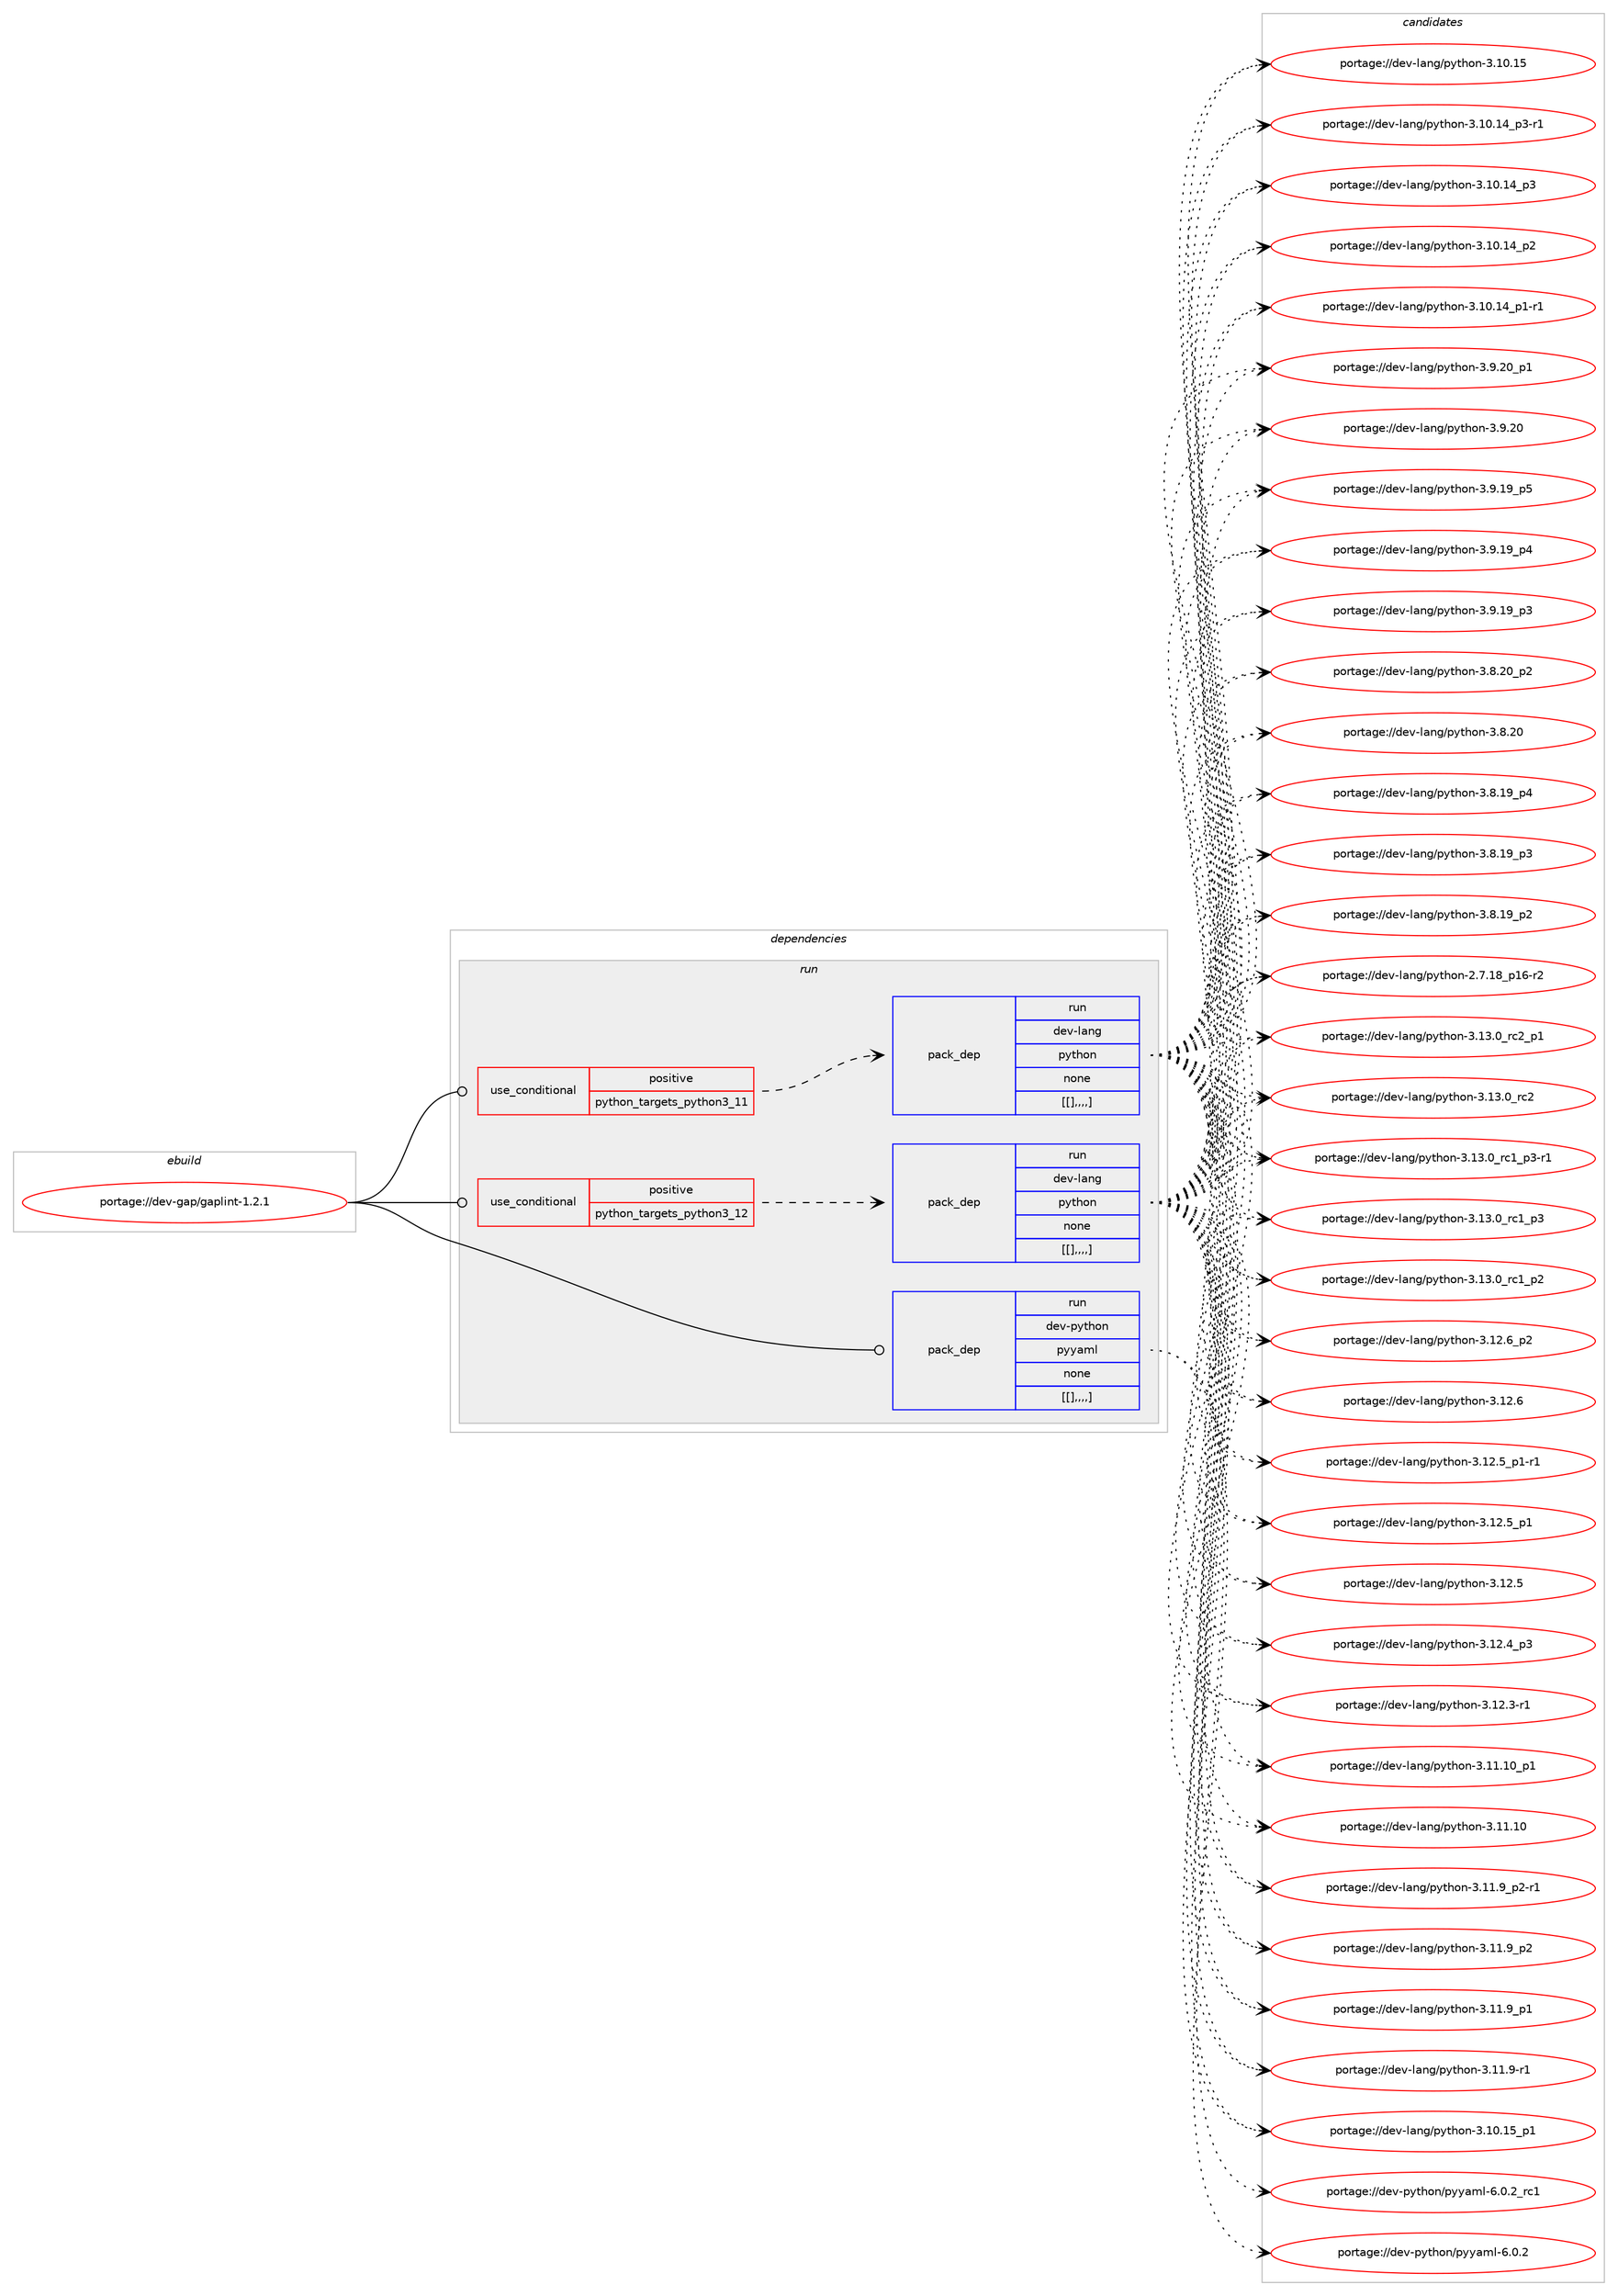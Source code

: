 digraph prolog {

# *************
# Graph options
# *************

newrank=true;
concentrate=true;
compound=true;
graph [rankdir=LR,fontname=Helvetica,fontsize=10,ranksep=1.5];#, ranksep=2.5, nodesep=0.2];
edge  [arrowhead=vee];
node  [fontname=Helvetica,fontsize=10];

# **********
# The ebuild
# **********

subgraph cluster_leftcol {
color=gray;
label=<<i>ebuild</i>>;
id [label="portage://dev-gap/gaplint-1.2.1", color=red, width=4, href="../dev-gap/gaplint-1.2.1.svg"];
}

# ****************
# The dependencies
# ****************

subgraph cluster_midcol {
color=gray;
label=<<i>dependencies</i>>;
subgraph cluster_compile {
fillcolor="#eeeeee";
style=filled;
label=<<i>compile</i>>;
}
subgraph cluster_compileandrun {
fillcolor="#eeeeee";
style=filled;
label=<<i>compile and run</i>>;
}
subgraph cluster_run {
fillcolor="#eeeeee";
style=filled;
label=<<i>run</i>>;
subgraph cond20664 {
dependency76291 [label=<<TABLE BORDER="0" CELLBORDER="1" CELLSPACING="0" CELLPADDING="4"><TR><TD ROWSPAN="3" CELLPADDING="10">use_conditional</TD></TR><TR><TD>positive</TD></TR><TR><TD>python_targets_python3_11</TD></TR></TABLE>>, shape=none, color=red];
subgraph pack54682 {
dependency76292 [label=<<TABLE BORDER="0" CELLBORDER="1" CELLSPACING="0" CELLPADDING="4" WIDTH="220"><TR><TD ROWSPAN="6" CELLPADDING="30">pack_dep</TD></TR><TR><TD WIDTH="110">run</TD></TR><TR><TD>dev-lang</TD></TR><TR><TD>python</TD></TR><TR><TD>none</TD></TR><TR><TD>[[],,,,]</TD></TR></TABLE>>, shape=none, color=blue];
}
dependency76291:e -> dependency76292:w [weight=20,style="dashed",arrowhead="vee"];
}
id:e -> dependency76291:w [weight=20,style="solid",arrowhead="odot"];
subgraph cond20665 {
dependency76293 [label=<<TABLE BORDER="0" CELLBORDER="1" CELLSPACING="0" CELLPADDING="4"><TR><TD ROWSPAN="3" CELLPADDING="10">use_conditional</TD></TR><TR><TD>positive</TD></TR><TR><TD>python_targets_python3_12</TD></TR></TABLE>>, shape=none, color=red];
subgraph pack54683 {
dependency76294 [label=<<TABLE BORDER="0" CELLBORDER="1" CELLSPACING="0" CELLPADDING="4" WIDTH="220"><TR><TD ROWSPAN="6" CELLPADDING="30">pack_dep</TD></TR><TR><TD WIDTH="110">run</TD></TR><TR><TD>dev-lang</TD></TR><TR><TD>python</TD></TR><TR><TD>none</TD></TR><TR><TD>[[],,,,]</TD></TR></TABLE>>, shape=none, color=blue];
}
dependency76293:e -> dependency76294:w [weight=20,style="dashed",arrowhead="vee"];
}
id:e -> dependency76293:w [weight=20,style="solid",arrowhead="odot"];
subgraph pack54684 {
dependency76295 [label=<<TABLE BORDER="0" CELLBORDER="1" CELLSPACING="0" CELLPADDING="4" WIDTH="220"><TR><TD ROWSPAN="6" CELLPADDING="30">pack_dep</TD></TR><TR><TD WIDTH="110">run</TD></TR><TR><TD>dev-python</TD></TR><TR><TD>pyyaml</TD></TR><TR><TD>none</TD></TR><TR><TD>[[],,,,]</TD></TR></TABLE>>, shape=none, color=blue];
}
id:e -> dependency76295:w [weight=20,style="solid",arrowhead="odot"];
}
}

# **************
# The candidates
# **************

subgraph cluster_choices {
rank=same;
color=gray;
label=<<i>candidates</i>>;

subgraph choice54682 {
color=black;
nodesep=1;
choice100101118451089711010347112121116104111110455146495146489511499509511249 [label="portage://dev-lang/python-3.13.0_rc2_p1", color=red, width=4,href="../dev-lang/python-3.13.0_rc2_p1.svg"];
choice10010111845108971101034711212111610411111045514649514648951149950 [label="portage://dev-lang/python-3.13.0_rc2", color=red, width=4,href="../dev-lang/python-3.13.0_rc2.svg"];
choice1001011184510897110103471121211161041111104551464951464895114994995112514511449 [label="portage://dev-lang/python-3.13.0_rc1_p3-r1", color=red, width=4,href="../dev-lang/python-3.13.0_rc1_p3-r1.svg"];
choice100101118451089711010347112121116104111110455146495146489511499499511251 [label="portage://dev-lang/python-3.13.0_rc1_p3", color=red, width=4,href="../dev-lang/python-3.13.0_rc1_p3.svg"];
choice100101118451089711010347112121116104111110455146495146489511499499511250 [label="portage://dev-lang/python-3.13.0_rc1_p2", color=red, width=4,href="../dev-lang/python-3.13.0_rc1_p2.svg"];
choice100101118451089711010347112121116104111110455146495046549511250 [label="portage://dev-lang/python-3.12.6_p2", color=red, width=4,href="../dev-lang/python-3.12.6_p2.svg"];
choice10010111845108971101034711212111610411111045514649504654 [label="portage://dev-lang/python-3.12.6", color=red, width=4,href="../dev-lang/python-3.12.6.svg"];
choice1001011184510897110103471121211161041111104551464950465395112494511449 [label="portage://dev-lang/python-3.12.5_p1-r1", color=red, width=4,href="../dev-lang/python-3.12.5_p1-r1.svg"];
choice100101118451089711010347112121116104111110455146495046539511249 [label="portage://dev-lang/python-3.12.5_p1", color=red, width=4,href="../dev-lang/python-3.12.5_p1.svg"];
choice10010111845108971101034711212111610411111045514649504653 [label="portage://dev-lang/python-3.12.5", color=red, width=4,href="../dev-lang/python-3.12.5.svg"];
choice100101118451089711010347112121116104111110455146495046529511251 [label="portage://dev-lang/python-3.12.4_p3", color=red, width=4,href="../dev-lang/python-3.12.4_p3.svg"];
choice100101118451089711010347112121116104111110455146495046514511449 [label="portage://dev-lang/python-3.12.3-r1", color=red, width=4,href="../dev-lang/python-3.12.3-r1.svg"];
choice10010111845108971101034711212111610411111045514649494649489511249 [label="portage://dev-lang/python-3.11.10_p1", color=red, width=4,href="../dev-lang/python-3.11.10_p1.svg"];
choice1001011184510897110103471121211161041111104551464949464948 [label="portage://dev-lang/python-3.11.10", color=red, width=4,href="../dev-lang/python-3.11.10.svg"];
choice1001011184510897110103471121211161041111104551464949465795112504511449 [label="portage://dev-lang/python-3.11.9_p2-r1", color=red, width=4,href="../dev-lang/python-3.11.9_p2-r1.svg"];
choice100101118451089711010347112121116104111110455146494946579511250 [label="portage://dev-lang/python-3.11.9_p2", color=red, width=4,href="../dev-lang/python-3.11.9_p2.svg"];
choice100101118451089711010347112121116104111110455146494946579511249 [label="portage://dev-lang/python-3.11.9_p1", color=red, width=4,href="../dev-lang/python-3.11.9_p1.svg"];
choice100101118451089711010347112121116104111110455146494946574511449 [label="portage://dev-lang/python-3.11.9-r1", color=red, width=4,href="../dev-lang/python-3.11.9-r1.svg"];
choice10010111845108971101034711212111610411111045514649484649539511249 [label="portage://dev-lang/python-3.10.15_p1", color=red, width=4,href="../dev-lang/python-3.10.15_p1.svg"];
choice1001011184510897110103471121211161041111104551464948464953 [label="portage://dev-lang/python-3.10.15", color=red, width=4,href="../dev-lang/python-3.10.15.svg"];
choice100101118451089711010347112121116104111110455146494846495295112514511449 [label="portage://dev-lang/python-3.10.14_p3-r1", color=red, width=4,href="../dev-lang/python-3.10.14_p3-r1.svg"];
choice10010111845108971101034711212111610411111045514649484649529511251 [label="portage://dev-lang/python-3.10.14_p3", color=red, width=4,href="../dev-lang/python-3.10.14_p3.svg"];
choice10010111845108971101034711212111610411111045514649484649529511250 [label="portage://dev-lang/python-3.10.14_p2", color=red, width=4,href="../dev-lang/python-3.10.14_p2.svg"];
choice100101118451089711010347112121116104111110455146494846495295112494511449 [label="portage://dev-lang/python-3.10.14_p1-r1", color=red, width=4,href="../dev-lang/python-3.10.14_p1-r1.svg"];
choice100101118451089711010347112121116104111110455146574650489511249 [label="portage://dev-lang/python-3.9.20_p1", color=red, width=4,href="../dev-lang/python-3.9.20_p1.svg"];
choice10010111845108971101034711212111610411111045514657465048 [label="portage://dev-lang/python-3.9.20", color=red, width=4,href="../dev-lang/python-3.9.20.svg"];
choice100101118451089711010347112121116104111110455146574649579511253 [label="portage://dev-lang/python-3.9.19_p5", color=red, width=4,href="../dev-lang/python-3.9.19_p5.svg"];
choice100101118451089711010347112121116104111110455146574649579511252 [label="portage://dev-lang/python-3.9.19_p4", color=red, width=4,href="../dev-lang/python-3.9.19_p4.svg"];
choice100101118451089711010347112121116104111110455146574649579511251 [label="portage://dev-lang/python-3.9.19_p3", color=red, width=4,href="../dev-lang/python-3.9.19_p3.svg"];
choice100101118451089711010347112121116104111110455146564650489511250 [label="portage://dev-lang/python-3.8.20_p2", color=red, width=4,href="../dev-lang/python-3.8.20_p2.svg"];
choice10010111845108971101034711212111610411111045514656465048 [label="portage://dev-lang/python-3.8.20", color=red, width=4,href="../dev-lang/python-3.8.20.svg"];
choice100101118451089711010347112121116104111110455146564649579511252 [label="portage://dev-lang/python-3.8.19_p4", color=red, width=4,href="../dev-lang/python-3.8.19_p4.svg"];
choice100101118451089711010347112121116104111110455146564649579511251 [label="portage://dev-lang/python-3.8.19_p3", color=red, width=4,href="../dev-lang/python-3.8.19_p3.svg"];
choice100101118451089711010347112121116104111110455146564649579511250 [label="portage://dev-lang/python-3.8.19_p2", color=red, width=4,href="../dev-lang/python-3.8.19_p2.svg"];
choice100101118451089711010347112121116104111110455046554649569511249544511450 [label="portage://dev-lang/python-2.7.18_p16-r2", color=red, width=4,href="../dev-lang/python-2.7.18_p16-r2.svg"];
dependency76292:e -> choice100101118451089711010347112121116104111110455146495146489511499509511249:w [style=dotted,weight="100"];
dependency76292:e -> choice10010111845108971101034711212111610411111045514649514648951149950:w [style=dotted,weight="100"];
dependency76292:e -> choice1001011184510897110103471121211161041111104551464951464895114994995112514511449:w [style=dotted,weight="100"];
dependency76292:e -> choice100101118451089711010347112121116104111110455146495146489511499499511251:w [style=dotted,weight="100"];
dependency76292:e -> choice100101118451089711010347112121116104111110455146495146489511499499511250:w [style=dotted,weight="100"];
dependency76292:e -> choice100101118451089711010347112121116104111110455146495046549511250:w [style=dotted,weight="100"];
dependency76292:e -> choice10010111845108971101034711212111610411111045514649504654:w [style=dotted,weight="100"];
dependency76292:e -> choice1001011184510897110103471121211161041111104551464950465395112494511449:w [style=dotted,weight="100"];
dependency76292:e -> choice100101118451089711010347112121116104111110455146495046539511249:w [style=dotted,weight="100"];
dependency76292:e -> choice10010111845108971101034711212111610411111045514649504653:w [style=dotted,weight="100"];
dependency76292:e -> choice100101118451089711010347112121116104111110455146495046529511251:w [style=dotted,weight="100"];
dependency76292:e -> choice100101118451089711010347112121116104111110455146495046514511449:w [style=dotted,weight="100"];
dependency76292:e -> choice10010111845108971101034711212111610411111045514649494649489511249:w [style=dotted,weight="100"];
dependency76292:e -> choice1001011184510897110103471121211161041111104551464949464948:w [style=dotted,weight="100"];
dependency76292:e -> choice1001011184510897110103471121211161041111104551464949465795112504511449:w [style=dotted,weight="100"];
dependency76292:e -> choice100101118451089711010347112121116104111110455146494946579511250:w [style=dotted,weight="100"];
dependency76292:e -> choice100101118451089711010347112121116104111110455146494946579511249:w [style=dotted,weight="100"];
dependency76292:e -> choice100101118451089711010347112121116104111110455146494946574511449:w [style=dotted,weight="100"];
dependency76292:e -> choice10010111845108971101034711212111610411111045514649484649539511249:w [style=dotted,weight="100"];
dependency76292:e -> choice1001011184510897110103471121211161041111104551464948464953:w [style=dotted,weight="100"];
dependency76292:e -> choice100101118451089711010347112121116104111110455146494846495295112514511449:w [style=dotted,weight="100"];
dependency76292:e -> choice10010111845108971101034711212111610411111045514649484649529511251:w [style=dotted,weight="100"];
dependency76292:e -> choice10010111845108971101034711212111610411111045514649484649529511250:w [style=dotted,weight="100"];
dependency76292:e -> choice100101118451089711010347112121116104111110455146494846495295112494511449:w [style=dotted,weight="100"];
dependency76292:e -> choice100101118451089711010347112121116104111110455146574650489511249:w [style=dotted,weight="100"];
dependency76292:e -> choice10010111845108971101034711212111610411111045514657465048:w [style=dotted,weight="100"];
dependency76292:e -> choice100101118451089711010347112121116104111110455146574649579511253:w [style=dotted,weight="100"];
dependency76292:e -> choice100101118451089711010347112121116104111110455146574649579511252:w [style=dotted,weight="100"];
dependency76292:e -> choice100101118451089711010347112121116104111110455146574649579511251:w [style=dotted,weight="100"];
dependency76292:e -> choice100101118451089711010347112121116104111110455146564650489511250:w [style=dotted,weight="100"];
dependency76292:e -> choice10010111845108971101034711212111610411111045514656465048:w [style=dotted,weight="100"];
dependency76292:e -> choice100101118451089711010347112121116104111110455146564649579511252:w [style=dotted,weight="100"];
dependency76292:e -> choice100101118451089711010347112121116104111110455146564649579511251:w [style=dotted,weight="100"];
dependency76292:e -> choice100101118451089711010347112121116104111110455146564649579511250:w [style=dotted,weight="100"];
dependency76292:e -> choice100101118451089711010347112121116104111110455046554649569511249544511450:w [style=dotted,weight="100"];
}
subgraph choice54683 {
color=black;
nodesep=1;
choice100101118451089711010347112121116104111110455146495146489511499509511249 [label="portage://dev-lang/python-3.13.0_rc2_p1", color=red, width=4,href="../dev-lang/python-3.13.0_rc2_p1.svg"];
choice10010111845108971101034711212111610411111045514649514648951149950 [label="portage://dev-lang/python-3.13.0_rc2", color=red, width=4,href="../dev-lang/python-3.13.0_rc2.svg"];
choice1001011184510897110103471121211161041111104551464951464895114994995112514511449 [label="portage://dev-lang/python-3.13.0_rc1_p3-r1", color=red, width=4,href="../dev-lang/python-3.13.0_rc1_p3-r1.svg"];
choice100101118451089711010347112121116104111110455146495146489511499499511251 [label="portage://dev-lang/python-3.13.0_rc1_p3", color=red, width=4,href="../dev-lang/python-3.13.0_rc1_p3.svg"];
choice100101118451089711010347112121116104111110455146495146489511499499511250 [label="portage://dev-lang/python-3.13.0_rc1_p2", color=red, width=4,href="../dev-lang/python-3.13.0_rc1_p2.svg"];
choice100101118451089711010347112121116104111110455146495046549511250 [label="portage://dev-lang/python-3.12.6_p2", color=red, width=4,href="../dev-lang/python-3.12.6_p2.svg"];
choice10010111845108971101034711212111610411111045514649504654 [label="portage://dev-lang/python-3.12.6", color=red, width=4,href="../dev-lang/python-3.12.6.svg"];
choice1001011184510897110103471121211161041111104551464950465395112494511449 [label="portage://dev-lang/python-3.12.5_p1-r1", color=red, width=4,href="../dev-lang/python-3.12.5_p1-r1.svg"];
choice100101118451089711010347112121116104111110455146495046539511249 [label="portage://dev-lang/python-3.12.5_p1", color=red, width=4,href="../dev-lang/python-3.12.5_p1.svg"];
choice10010111845108971101034711212111610411111045514649504653 [label="portage://dev-lang/python-3.12.5", color=red, width=4,href="../dev-lang/python-3.12.5.svg"];
choice100101118451089711010347112121116104111110455146495046529511251 [label="portage://dev-lang/python-3.12.4_p3", color=red, width=4,href="../dev-lang/python-3.12.4_p3.svg"];
choice100101118451089711010347112121116104111110455146495046514511449 [label="portage://dev-lang/python-3.12.3-r1", color=red, width=4,href="../dev-lang/python-3.12.3-r1.svg"];
choice10010111845108971101034711212111610411111045514649494649489511249 [label="portage://dev-lang/python-3.11.10_p1", color=red, width=4,href="../dev-lang/python-3.11.10_p1.svg"];
choice1001011184510897110103471121211161041111104551464949464948 [label="portage://dev-lang/python-3.11.10", color=red, width=4,href="../dev-lang/python-3.11.10.svg"];
choice1001011184510897110103471121211161041111104551464949465795112504511449 [label="portage://dev-lang/python-3.11.9_p2-r1", color=red, width=4,href="../dev-lang/python-3.11.9_p2-r1.svg"];
choice100101118451089711010347112121116104111110455146494946579511250 [label="portage://dev-lang/python-3.11.9_p2", color=red, width=4,href="../dev-lang/python-3.11.9_p2.svg"];
choice100101118451089711010347112121116104111110455146494946579511249 [label="portage://dev-lang/python-3.11.9_p1", color=red, width=4,href="../dev-lang/python-3.11.9_p1.svg"];
choice100101118451089711010347112121116104111110455146494946574511449 [label="portage://dev-lang/python-3.11.9-r1", color=red, width=4,href="../dev-lang/python-3.11.9-r1.svg"];
choice10010111845108971101034711212111610411111045514649484649539511249 [label="portage://dev-lang/python-3.10.15_p1", color=red, width=4,href="../dev-lang/python-3.10.15_p1.svg"];
choice1001011184510897110103471121211161041111104551464948464953 [label="portage://dev-lang/python-3.10.15", color=red, width=4,href="../dev-lang/python-3.10.15.svg"];
choice100101118451089711010347112121116104111110455146494846495295112514511449 [label="portage://dev-lang/python-3.10.14_p3-r1", color=red, width=4,href="../dev-lang/python-3.10.14_p3-r1.svg"];
choice10010111845108971101034711212111610411111045514649484649529511251 [label="portage://dev-lang/python-3.10.14_p3", color=red, width=4,href="../dev-lang/python-3.10.14_p3.svg"];
choice10010111845108971101034711212111610411111045514649484649529511250 [label="portage://dev-lang/python-3.10.14_p2", color=red, width=4,href="../dev-lang/python-3.10.14_p2.svg"];
choice100101118451089711010347112121116104111110455146494846495295112494511449 [label="portage://dev-lang/python-3.10.14_p1-r1", color=red, width=4,href="../dev-lang/python-3.10.14_p1-r1.svg"];
choice100101118451089711010347112121116104111110455146574650489511249 [label="portage://dev-lang/python-3.9.20_p1", color=red, width=4,href="../dev-lang/python-3.9.20_p1.svg"];
choice10010111845108971101034711212111610411111045514657465048 [label="portage://dev-lang/python-3.9.20", color=red, width=4,href="../dev-lang/python-3.9.20.svg"];
choice100101118451089711010347112121116104111110455146574649579511253 [label="portage://dev-lang/python-3.9.19_p5", color=red, width=4,href="../dev-lang/python-3.9.19_p5.svg"];
choice100101118451089711010347112121116104111110455146574649579511252 [label="portage://dev-lang/python-3.9.19_p4", color=red, width=4,href="../dev-lang/python-3.9.19_p4.svg"];
choice100101118451089711010347112121116104111110455146574649579511251 [label="portage://dev-lang/python-3.9.19_p3", color=red, width=4,href="../dev-lang/python-3.9.19_p3.svg"];
choice100101118451089711010347112121116104111110455146564650489511250 [label="portage://dev-lang/python-3.8.20_p2", color=red, width=4,href="../dev-lang/python-3.8.20_p2.svg"];
choice10010111845108971101034711212111610411111045514656465048 [label="portage://dev-lang/python-3.8.20", color=red, width=4,href="../dev-lang/python-3.8.20.svg"];
choice100101118451089711010347112121116104111110455146564649579511252 [label="portage://dev-lang/python-3.8.19_p4", color=red, width=4,href="../dev-lang/python-3.8.19_p4.svg"];
choice100101118451089711010347112121116104111110455146564649579511251 [label="portage://dev-lang/python-3.8.19_p3", color=red, width=4,href="../dev-lang/python-3.8.19_p3.svg"];
choice100101118451089711010347112121116104111110455146564649579511250 [label="portage://dev-lang/python-3.8.19_p2", color=red, width=4,href="../dev-lang/python-3.8.19_p2.svg"];
choice100101118451089711010347112121116104111110455046554649569511249544511450 [label="portage://dev-lang/python-2.7.18_p16-r2", color=red, width=4,href="../dev-lang/python-2.7.18_p16-r2.svg"];
dependency76294:e -> choice100101118451089711010347112121116104111110455146495146489511499509511249:w [style=dotted,weight="100"];
dependency76294:e -> choice10010111845108971101034711212111610411111045514649514648951149950:w [style=dotted,weight="100"];
dependency76294:e -> choice1001011184510897110103471121211161041111104551464951464895114994995112514511449:w [style=dotted,weight="100"];
dependency76294:e -> choice100101118451089711010347112121116104111110455146495146489511499499511251:w [style=dotted,weight="100"];
dependency76294:e -> choice100101118451089711010347112121116104111110455146495146489511499499511250:w [style=dotted,weight="100"];
dependency76294:e -> choice100101118451089711010347112121116104111110455146495046549511250:w [style=dotted,weight="100"];
dependency76294:e -> choice10010111845108971101034711212111610411111045514649504654:w [style=dotted,weight="100"];
dependency76294:e -> choice1001011184510897110103471121211161041111104551464950465395112494511449:w [style=dotted,weight="100"];
dependency76294:e -> choice100101118451089711010347112121116104111110455146495046539511249:w [style=dotted,weight="100"];
dependency76294:e -> choice10010111845108971101034711212111610411111045514649504653:w [style=dotted,weight="100"];
dependency76294:e -> choice100101118451089711010347112121116104111110455146495046529511251:w [style=dotted,weight="100"];
dependency76294:e -> choice100101118451089711010347112121116104111110455146495046514511449:w [style=dotted,weight="100"];
dependency76294:e -> choice10010111845108971101034711212111610411111045514649494649489511249:w [style=dotted,weight="100"];
dependency76294:e -> choice1001011184510897110103471121211161041111104551464949464948:w [style=dotted,weight="100"];
dependency76294:e -> choice1001011184510897110103471121211161041111104551464949465795112504511449:w [style=dotted,weight="100"];
dependency76294:e -> choice100101118451089711010347112121116104111110455146494946579511250:w [style=dotted,weight="100"];
dependency76294:e -> choice100101118451089711010347112121116104111110455146494946579511249:w [style=dotted,weight="100"];
dependency76294:e -> choice100101118451089711010347112121116104111110455146494946574511449:w [style=dotted,weight="100"];
dependency76294:e -> choice10010111845108971101034711212111610411111045514649484649539511249:w [style=dotted,weight="100"];
dependency76294:e -> choice1001011184510897110103471121211161041111104551464948464953:w [style=dotted,weight="100"];
dependency76294:e -> choice100101118451089711010347112121116104111110455146494846495295112514511449:w [style=dotted,weight="100"];
dependency76294:e -> choice10010111845108971101034711212111610411111045514649484649529511251:w [style=dotted,weight="100"];
dependency76294:e -> choice10010111845108971101034711212111610411111045514649484649529511250:w [style=dotted,weight="100"];
dependency76294:e -> choice100101118451089711010347112121116104111110455146494846495295112494511449:w [style=dotted,weight="100"];
dependency76294:e -> choice100101118451089711010347112121116104111110455146574650489511249:w [style=dotted,weight="100"];
dependency76294:e -> choice10010111845108971101034711212111610411111045514657465048:w [style=dotted,weight="100"];
dependency76294:e -> choice100101118451089711010347112121116104111110455146574649579511253:w [style=dotted,weight="100"];
dependency76294:e -> choice100101118451089711010347112121116104111110455146574649579511252:w [style=dotted,weight="100"];
dependency76294:e -> choice100101118451089711010347112121116104111110455146574649579511251:w [style=dotted,weight="100"];
dependency76294:e -> choice100101118451089711010347112121116104111110455146564650489511250:w [style=dotted,weight="100"];
dependency76294:e -> choice10010111845108971101034711212111610411111045514656465048:w [style=dotted,weight="100"];
dependency76294:e -> choice100101118451089711010347112121116104111110455146564649579511252:w [style=dotted,weight="100"];
dependency76294:e -> choice100101118451089711010347112121116104111110455146564649579511251:w [style=dotted,weight="100"];
dependency76294:e -> choice100101118451089711010347112121116104111110455146564649579511250:w [style=dotted,weight="100"];
dependency76294:e -> choice100101118451089711010347112121116104111110455046554649569511249544511450:w [style=dotted,weight="100"];
}
subgraph choice54684 {
color=black;
nodesep=1;
choice100101118451121211161041111104711212112197109108455446484650951149949 [label="portage://dev-python/pyyaml-6.0.2_rc1", color=red, width=4,href="../dev-python/pyyaml-6.0.2_rc1.svg"];
choice100101118451121211161041111104711212112197109108455446484650 [label="portage://dev-python/pyyaml-6.0.2", color=red, width=4,href="../dev-python/pyyaml-6.0.2.svg"];
dependency76295:e -> choice100101118451121211161041111104711212112197109108455446484650951149949:w [style=dotted,weight="100"];
dependency76295:e -> choice100101118451121211161041111104711212112197109108455446484650:w [style=dotted,weight="100"];
}
}

}
